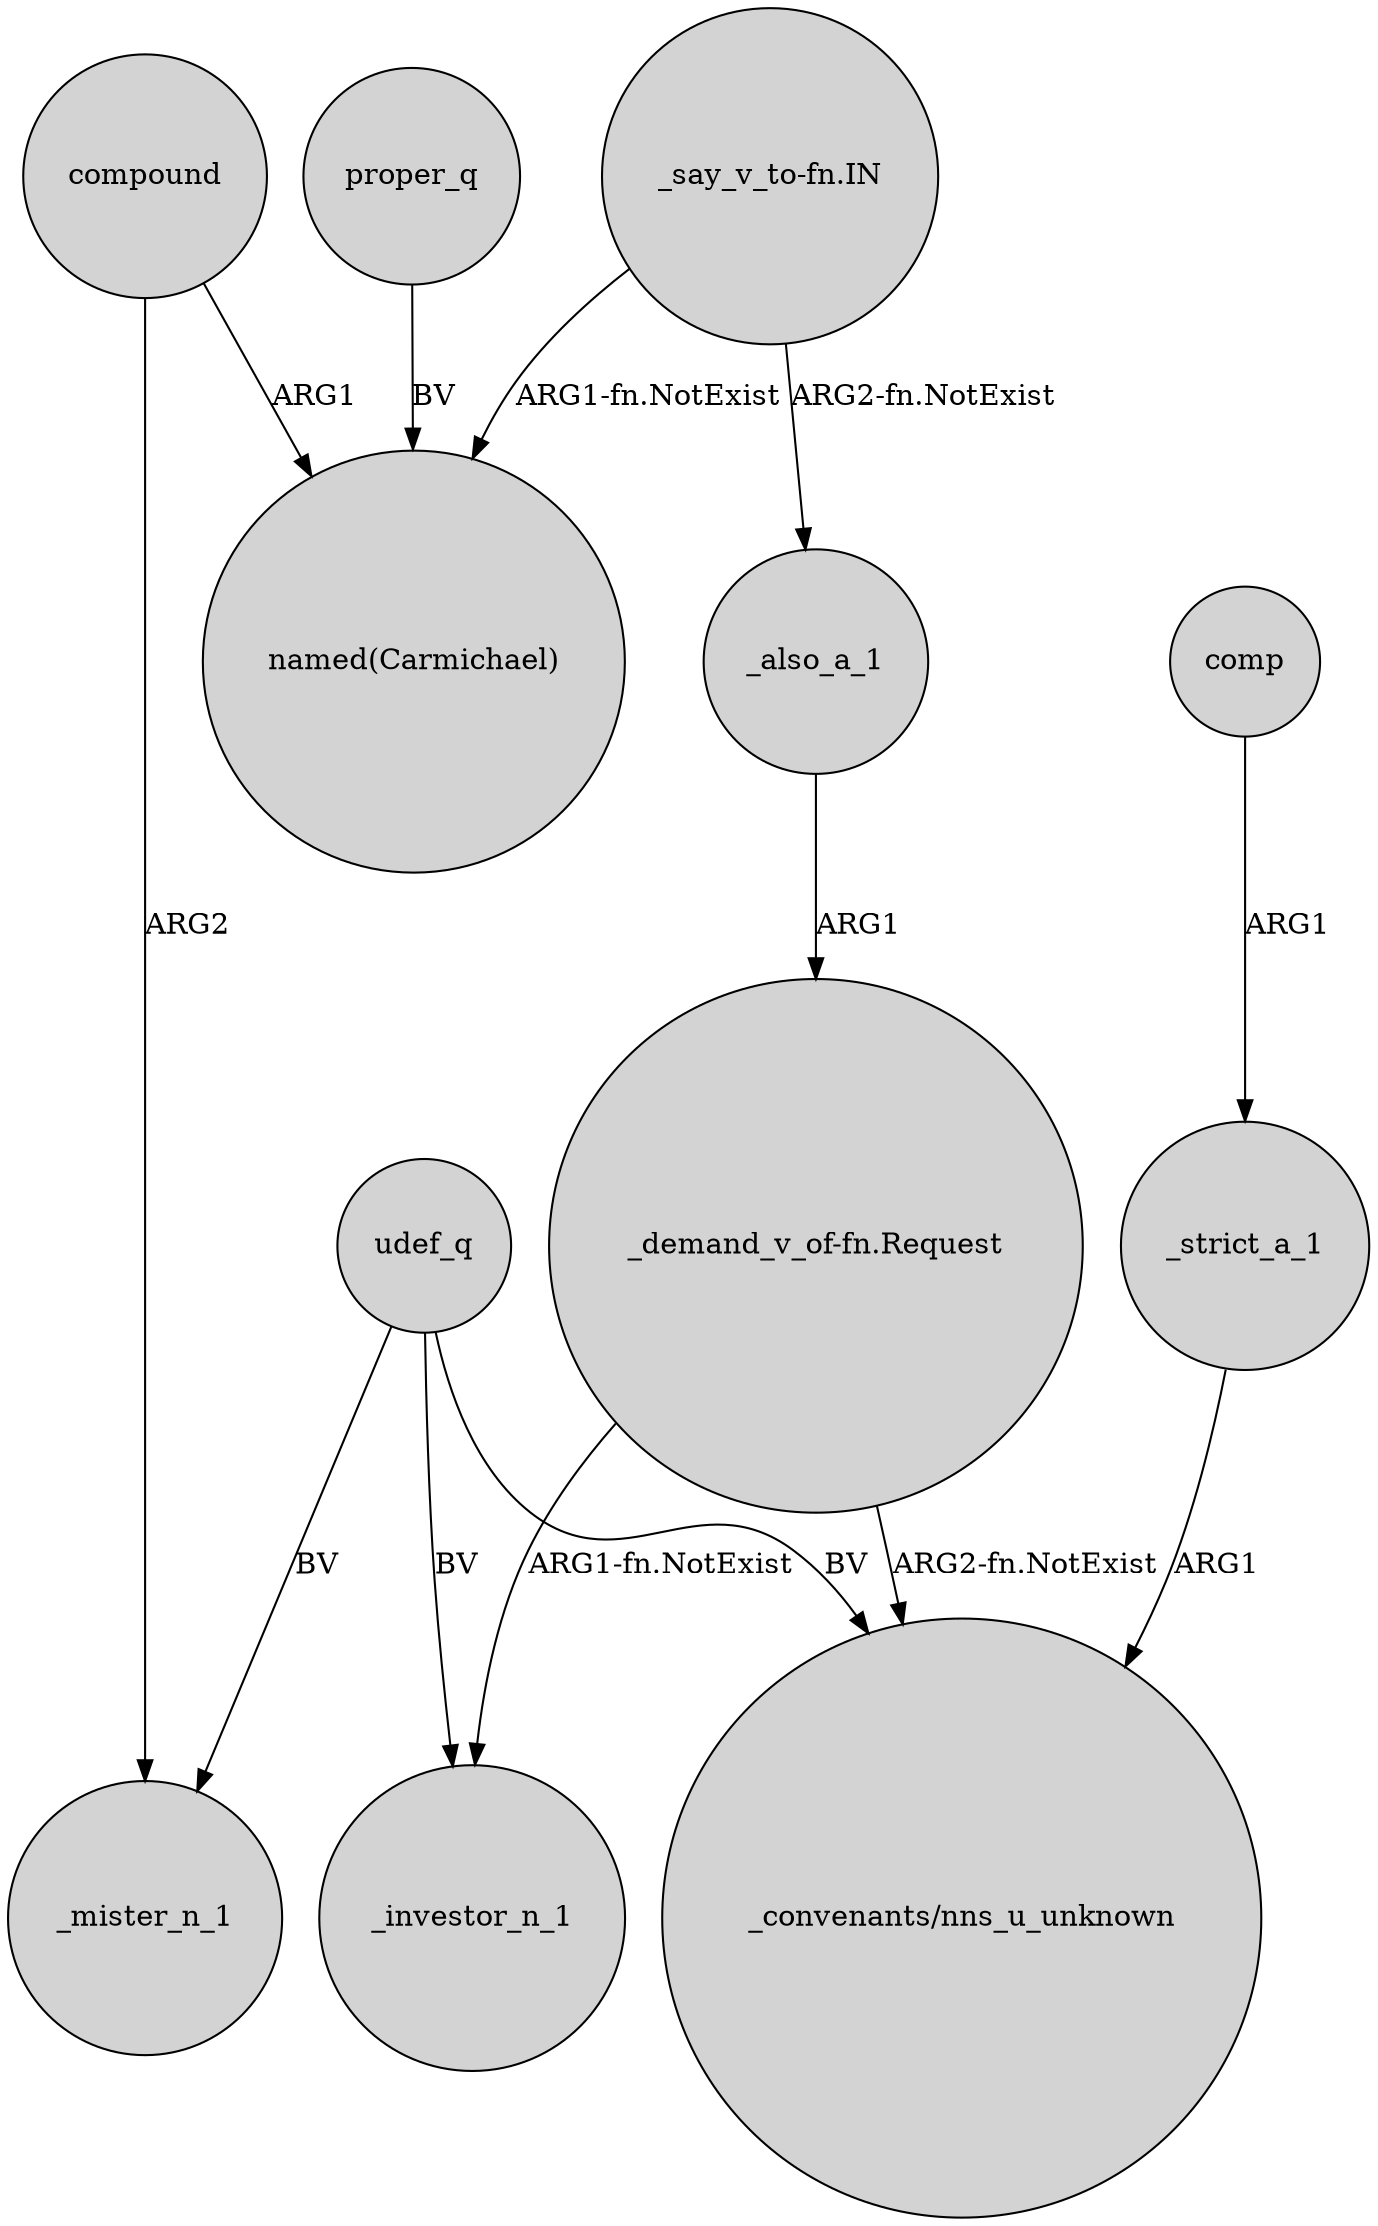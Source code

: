 digraph {
	node [shape=circle style=filled]
	udef_q -> _mister_n_1 [label=BV]
	"_demand_v_of-fn.Request" -> _investor_n_1 [label="ARG1-fn.NotExist"]
	"_say_v_to-fn.IN" -> _also_a_1 [label="ARG2-fn.NotExist"]
	_strict_a_1 -> "_convenants/nns_u_unknown" [label=ARG1]
	udef_q -> _investor_n_1 [label=BV]
	proper_q -> "named(Carmichael)" [label=BV]
	"_say_v_to-fn.IN" -> "named(Carmichael)" [label="ARG1-fn.NotExist"]
	comp -> _strict_a_1 [label=ARG1]
	udef_q -> "_convenants/nns_u_unknown" [label=BV]
	compound -> _mister_n_1 [label=ARG2]
	"_demand_v_of-fn.Request" -> "_convenants/nns_u_unknown" [label="ARG2-fn.NotExist"]
	_also_a_1 -> "_demand_v_of-fn.Request" [label=ARG1]
	compound -> "named(Carmichael)" [label=ARG1]
}
